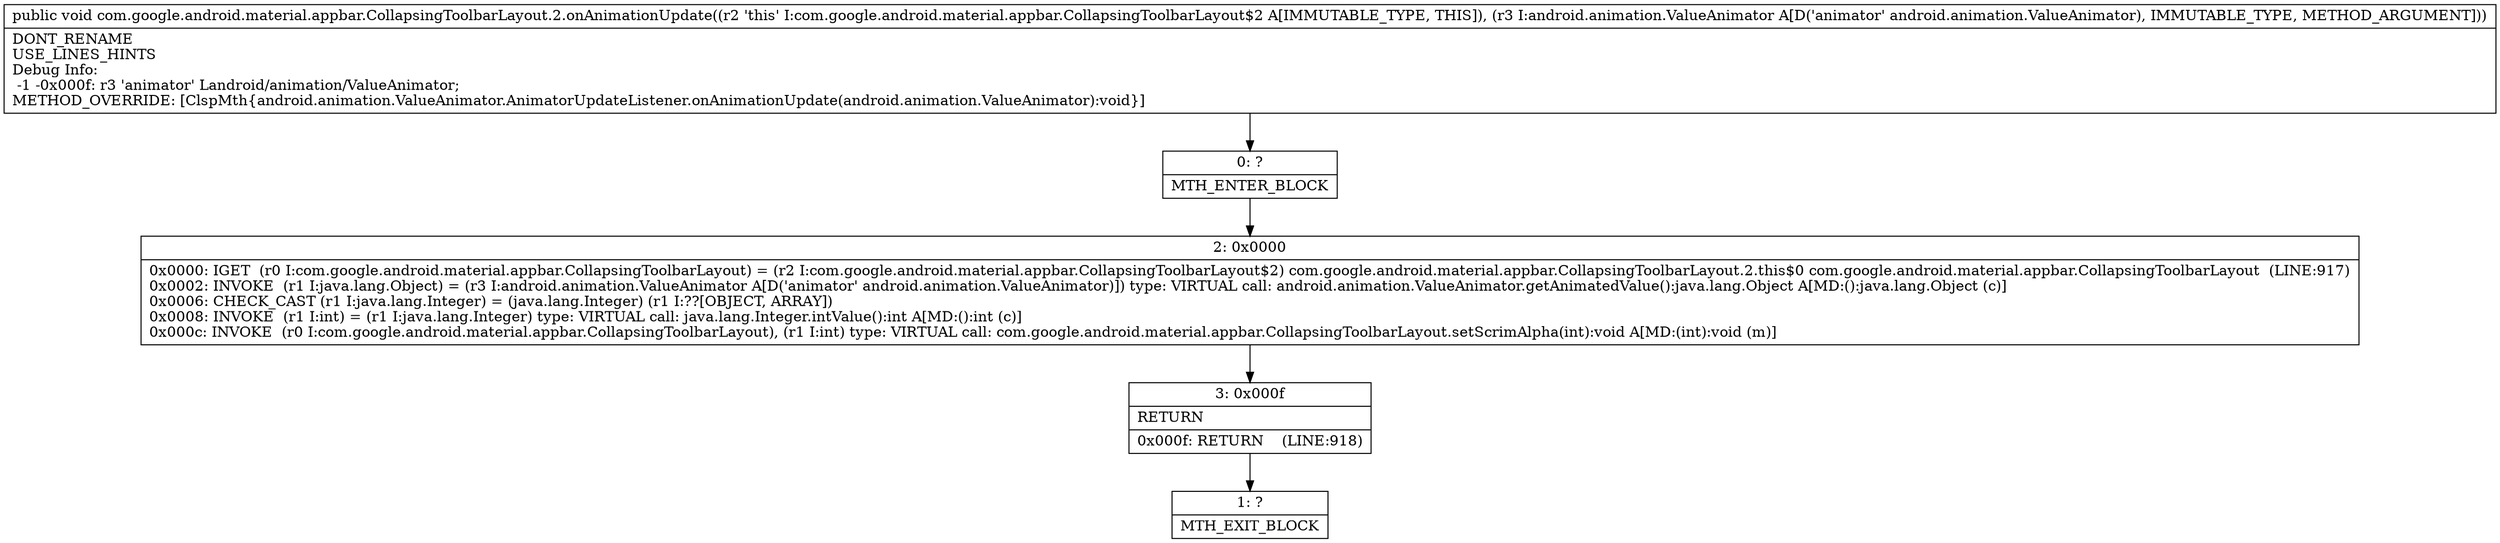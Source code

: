 digraph "CFG forcom.google.android.material.appbar.CollapsingToolbarLayout.2.onAnimationUpdate(Landroid\/animation\/ValueAnimator;)V" {
Node_0 [shape=record,label="{0\:\ ?|MTH_ENTER_BLOCK\l}"];
Node_2 [shape=record,label="{2\:\ 0x0000|0x0000: IGET  (r0 I:com.google.android.material.appbar.CollapsingToolbarLayout) = (r2 I:com.google.android.material.appbar.CollapsingToolbarLayout$2) com.google.android.material.appbar.CollapsingToolbarLayout.2.this$0 com.google.android.material.appbar.CollapsingToolbarLayout  (LINE:917)\l0x0002: INVOKE  (r1 I:java.lang.Object) = (r3 I:android.animation.ValueAnimator A[D('animator' android.animation.ValueAnimator)]) type: VIRTUAL call: android.animation.ValueAnimator.getAnimatedValue():java.lang.Object A[MD:():java.lang.Object (c)]\l0x0006: CHECK_CAST (r1 I:java.lang.Integer) = (java.lang.Integer) (r1 I:??[OBJECT, ARRAY]) \l0x0008: INVOKE  (r1 I:int) = (r1 I:java.lang.Integer) type: VIRTUAL call: java.lang.Integer.intValue():int A[MD:():int (c)]\l0x000c: INVOKE  (r0 I:com.google.android.material.appbar.CollapsingToolbarLayout), (r1 I:int) type: VIRTUAL call: com.google.android.material.appbar.CollapsingToolbarLayout.setScrimAlpha(int):void A[MD:(int):void (m)]\l}"];
Node_3 [shape=record,label="{3\:\ 0x000f|RETURN\l|0x000f: RETURN    (LINE:918)\l}"];
Node_1 [shape=record,label="{1\:\ ?|MTH_EXIT_BLOCK\l}"];
MethodNode[shape=record,label="{public void com.google.android.material.appbar.CollapsingToolbarLayout.2.onAnimationUpdate((r2 'this' I:com.google.android.material.appbar.CollapsingToolbarLayout$2 A[IMMUTABLE_TYPE, THIS]), (r3 I:android.animation.ValueAnimator A[D('animator' android.animation.ValueAnimator), IMMUTABLE_TYPE, METHOD_ARGUMENT]))  | DONT_RENAME\lUSE_LINES_HINTS\lDebug Info:\l  \-1 \-0x000f: r3 'animator' Landroid\/animation\/ValueAnimator;\lMETHOD_OVERRIDE: [ClspMth\{android.animation.ValueAnimator.AnimatorUpdateListener.onAnimationUpdate(android.animation.ValueAnimator):void\}]\l}"];
MethodNode -> Node_0;Node_0 -> Node_2;
Node_2 -> Node_3;
Node_3 -> Node_1;
}

